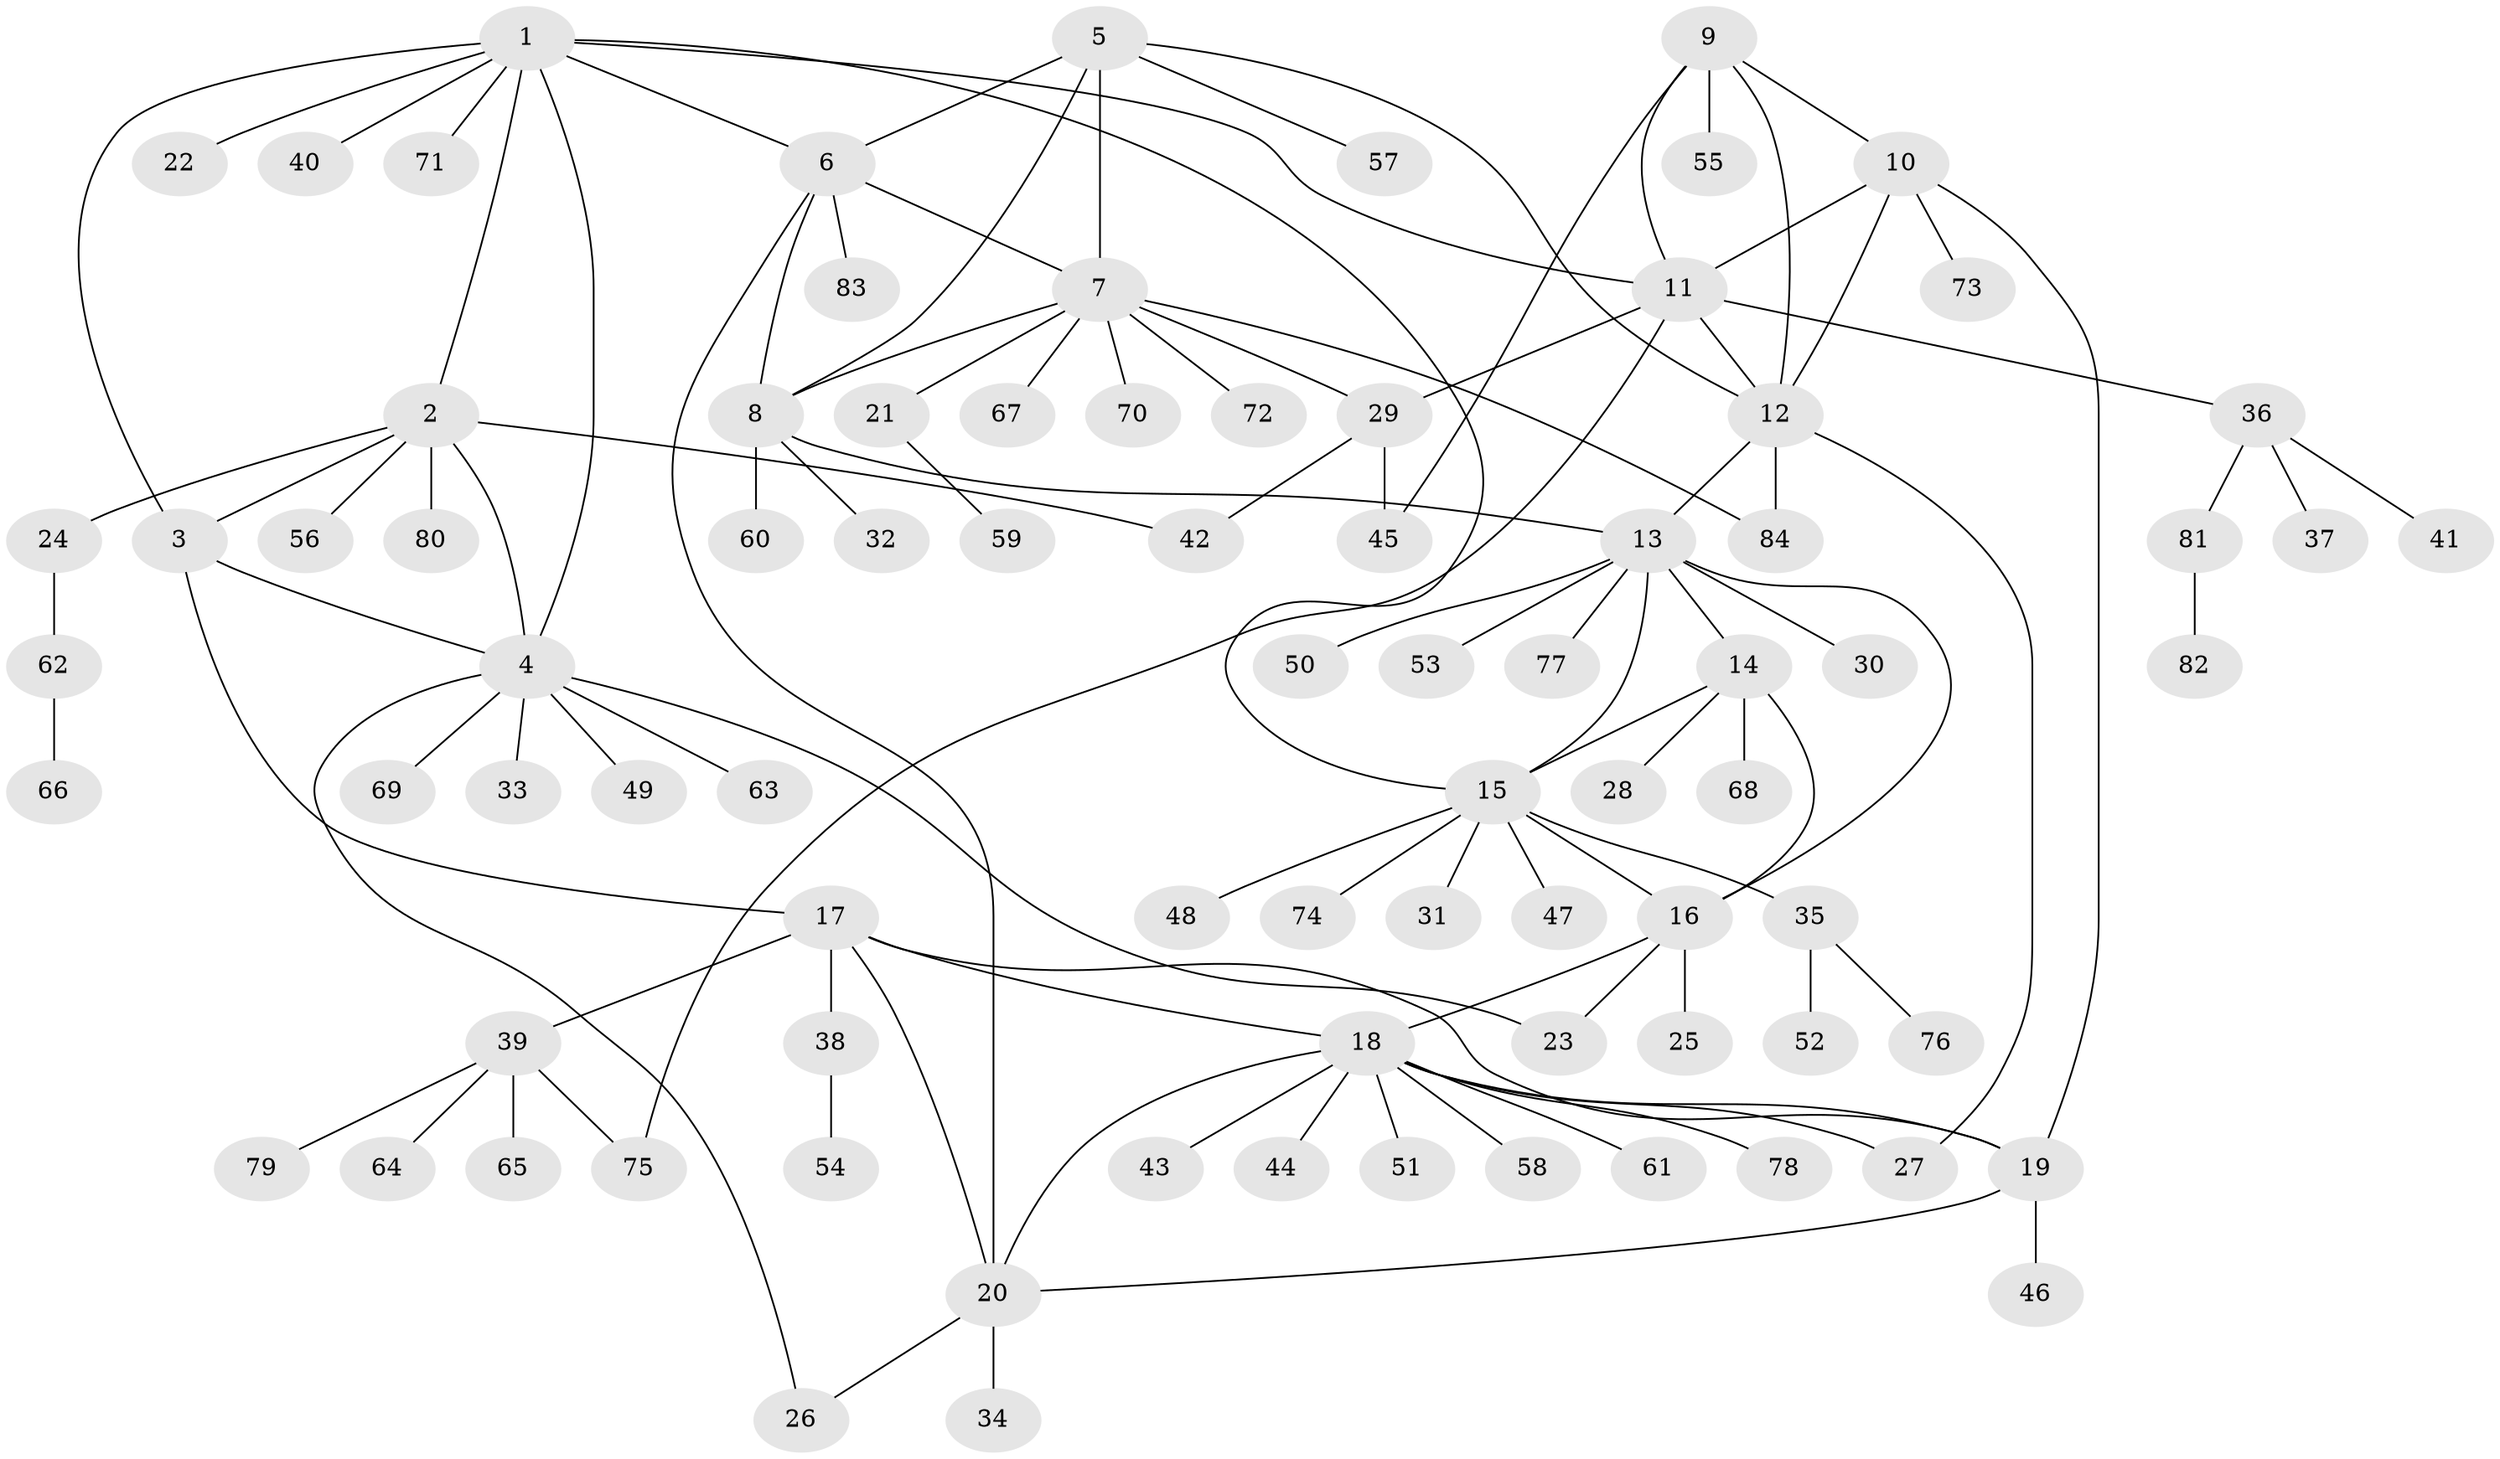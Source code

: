 // Generated by graph-tools (version 1.1) at 2025/50/03/09/25 03:50:32]
// undirected, 84 vertices, 112 edges
graph export_dot {
graph [start="1"]
  node [color=gray90,style=filled];
  1;
  2;
  3;
  4;
  5;
  6;
  7;
  8;
  9;
  10;
  11;
  12;
  13;
  14;
  15;
  16;
  17;
  18;
  19;
  20;
  21;
  22;
  23;
  24;
  25;
  26;
  27;
  28;
  29;
  30;
  31;
  32;
  33;
  34;
  35;
  36;
  37;
  38;
  39;
  40;
  41;
  42;
  43;
  44;
  45;
  46;
  47;
  48;
  49;
  50;
  51;
  52;
  53;
  54;
  55;
  56;
  57;
  58;
  59;
  60;
  61;
  62;
  63;
  64;
  65;
  66;
  67;
  68;
  69;
  70;
  71;
  72;
  73;
  74;
  75;
  76;
  77;
  78;
  79;
  80;
  81;
  82;
  83;
  84;
  1 -- 2;
  1 -- 3;
  1 -- 4;
  1 -- 6;
  1 -- 11;
  1 -- 15;
  1 -- 22;
  1 -- 40;
  1 -- 71;
  2 -- 3;
  2 -- 4;
  2 -- 24;
  2 -- 42;
  2 -- 56;
  2 -- 80;
  3 -- 4;
  3 -- 17;
  4 -- 23;
  4 -- 26;
  4 -- 33;
  4 -- 49;
  4 -- 63;
  4 -- 69;
  5 -- 6;
  5 -- 7;
  5 -- 8;
  5 -- 12;
  5 -- 57;
  6 -- 7;
  6 -- 8;
  6 -- 20;
  6 -- 83;
  7 -- 8;
  7 -- 21;
  7 -- 29;
  7 -- 67;
  7 -- 70;
  7 -- 72;
  7 -- 84;
  8 -- 13;
  8 -- 32;
  8 -- 60;
  9 -- 10;
  9 -- 11;
  9 -- 12;
  9 -- 45;
  9 -- 55;
  10 -- 11;
  10 -- 12;
  10 -- 19;
  10 -- 73;
  11 -- 12;
  11 -- 29;
  11 -- 36;
  11 -- 75;
  12 -- 13;
  12 -- 27;
  12 -- 84;
  13 -- 14;
  13 -- 15;
  13 -- 16;
  13 -- 30;
  13 -- 50;
  13 -- 53;
  13 -- 77;
  14 -- 15;
  14 -- 16;
  14 -- 28;
  14 -- 68;
  15 -- 16;
  15 -- 31;
  15 -- 35;
  15 -- 47;
  15 -- 48;
  15 -- 74;
  16 -- 18;
  16 -- 23;
  16 -- 25;
  17 -- 18;
  17 -- 19;
  17 -- 20;
  17 -- 38;
  17 -- 39;
  18 -- 19;
  18 -- 20;
  18 -- 27;
  18 -- 43;
  18 -- 44;
  18 -- 51;
  18 -- 58;
  18 -- 61;
  18 -- 78;
  19 -- 20;
  19 -- 46;
  20 -- 26;
  20 -- 34;
  21 -- 59;
  24 -- 62;
  29 -- 42;
  29 -- 45;
  35 -- 52;
  35 -- 76;
  36 -- 37;
  36 -- 41;
  36 -- 81;
  38 -- 54;
  39 -- 64;
  39 -- 65;
  39 -- 75;
  39 -- 79;
  62 -- 66;
  81 -- 82;
}
